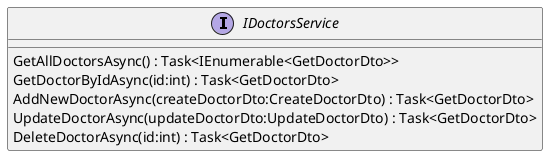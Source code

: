 @startuml
interface IDoctorsService {
    GetAllDoctorsAsync() : Task<IEnumerable<GetDoctorDto>>
    GetDoctorByIdAsync(id:int) : Task<GetDoctorDto>
    AddNewDoctorAsync(createDoctorDto:CreateDoctorDto) : Task<GetDoctorDto>
    UpdateDoctorAsync(updateDoctorDto:UpdateDoctorDto) : Task<GetDoctorDto>
    DeleteDoctorAsync(id:int) : Task<GetDoctorDto>
}
@enduml
